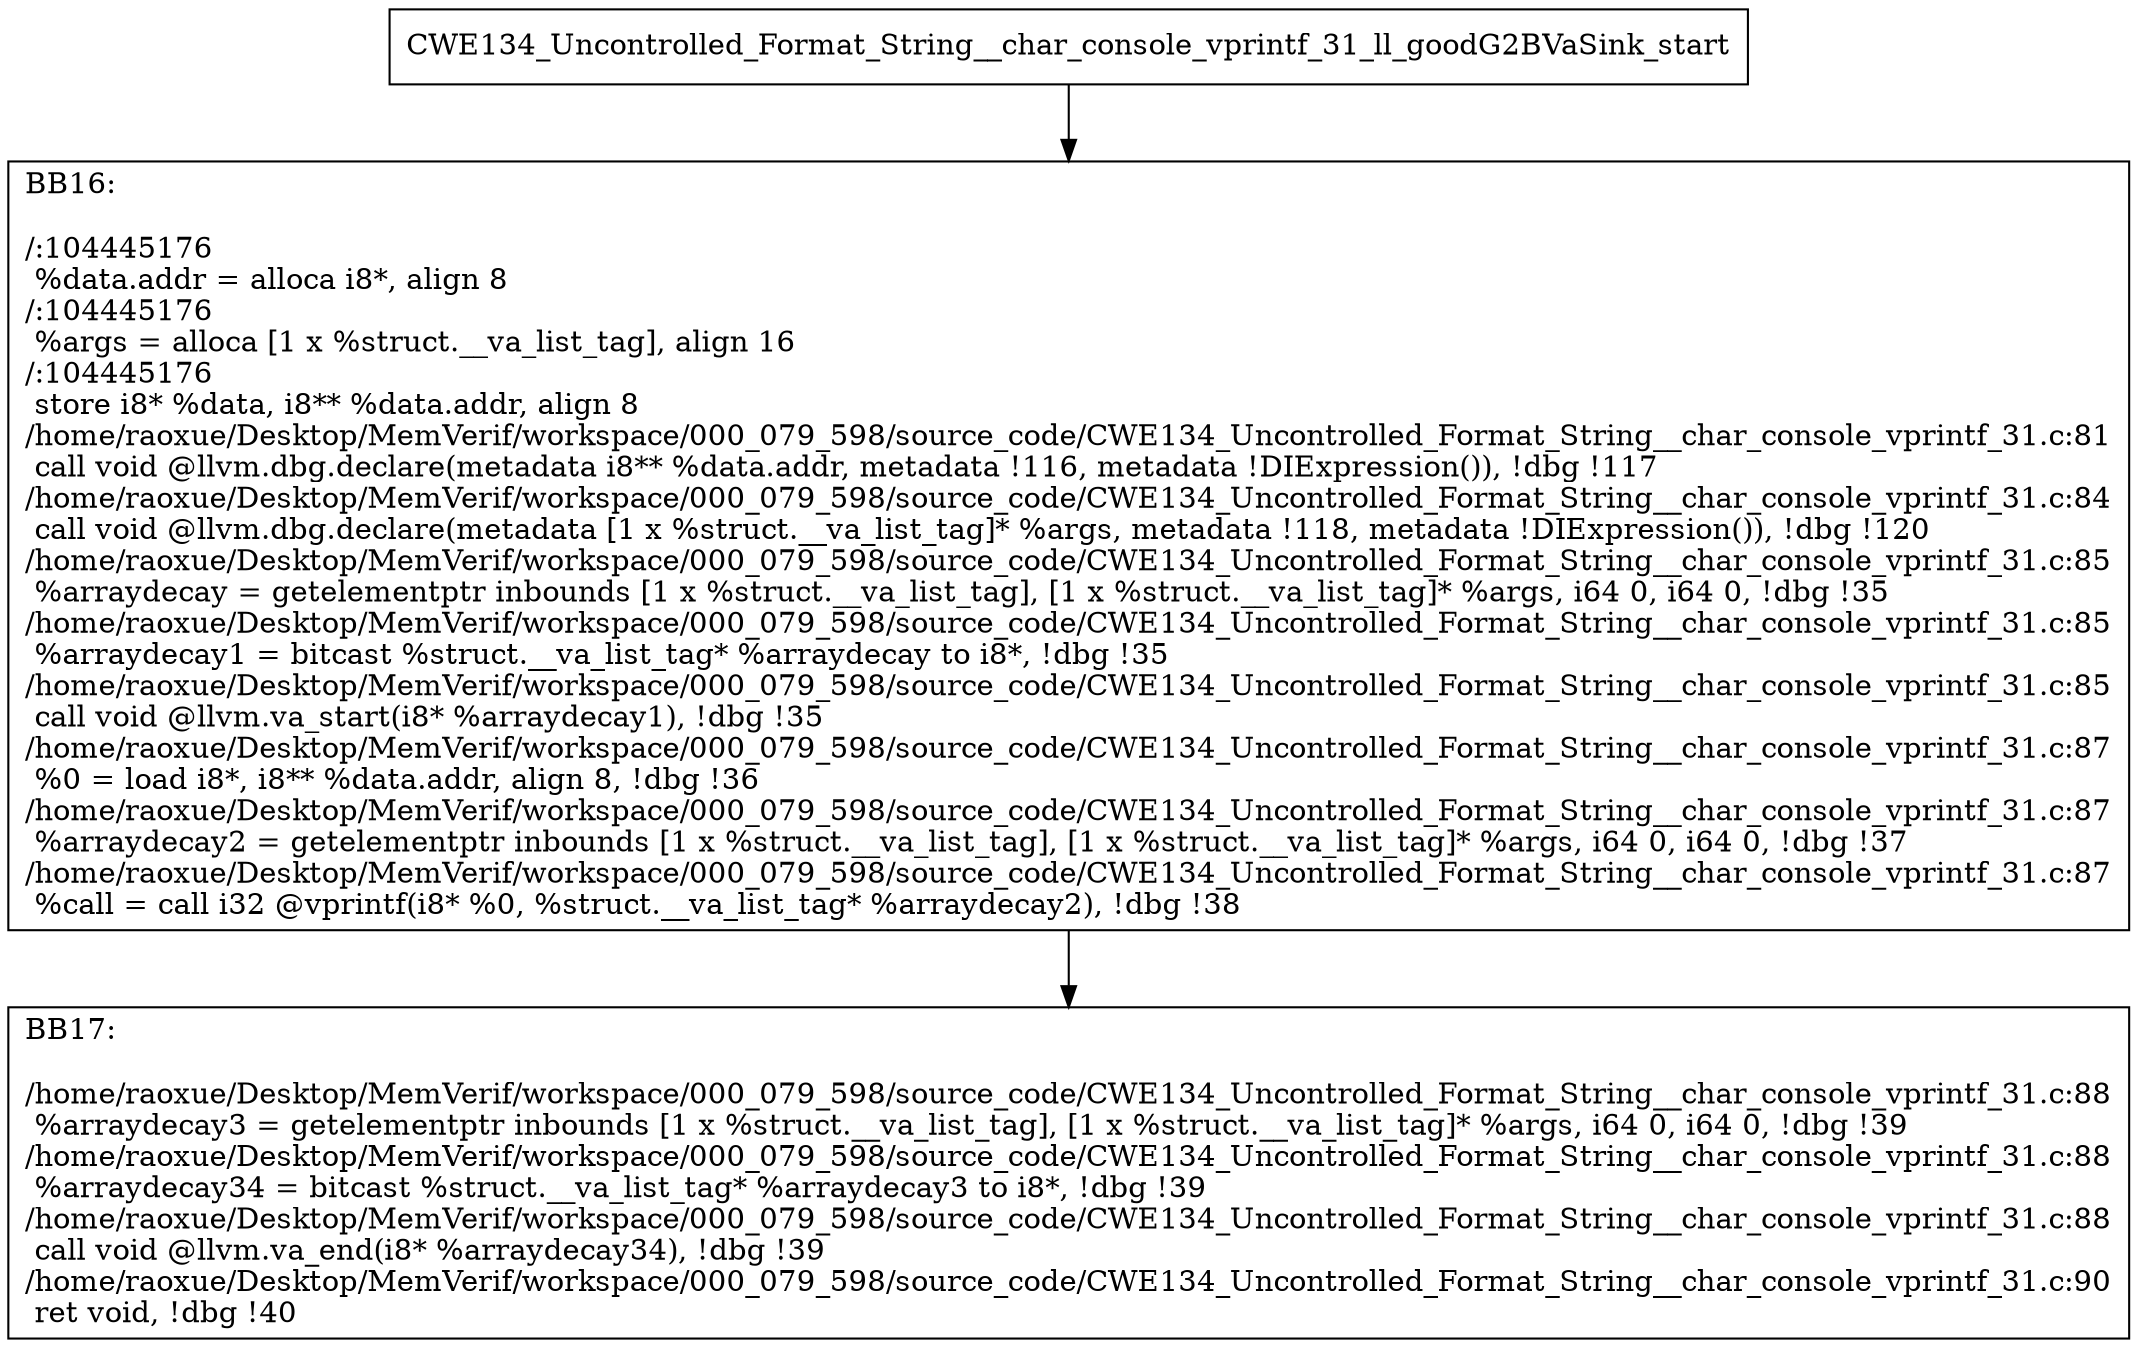 digraph "CFG for'CWE134_Uncontrolled_Format_String__char_console_vprintf_31_ll_goodG2BVaSink' function" {
	BBCWE134_Uncontrolled_Format_String__char_console_vprintf_31_ll_goodG2BVaSink_start[shape=record,label="{CWE134_Uncontrolled_Format_String__char_console_vprintf_31_ll_goodG2BVaSink_start}"];
	BBCWE134_Uncontrolled_Format_String__char_console_vprintf_31_ll_goodG2BVaSink_start-> CWE134_Uncontrolled_Format_String__char_console_vprintf_31_ll_goodG2BVaSinkBB16;
	CWE134_Uncontrolled_Format_String__char_console_vprintf_31_ll_goodG2BVaSinkBB16 [shape=record, label="{BB16:\l\l/:104445176\l
  %data.addr = alloca i8*, align 8\l
/:104445176\l
  %args = alloca [1 x %struct.__va_list_tag], align 16\l
/:104445176\l
  store i8* %data, i8** %data.addr, align 8\l
/home/raoxue/Desktop/MemVerif/workspace/000_079_598/source_code/CWE134_Uncontrolled_Format_String__char_console_vprintf_31.c:81\l
  call void @llvm.dbg.declare(metadata i8** %data.addr, metadata !116, metadata !DIExpression()), !dbg !117\l
/home/raoxue/Desktop/MemVerif/workspace/000_079_598/source_code/CWE134_Uncontrolled_Format_String__char_console_vprintf_31.c:84\l
  call void @llvm.dbg.declare(metadata [1 x %struct.__va_list_tag]* %args, metadata !118, metadata !DIExpression()), !dbg !120\l
/home/raoxue/Desktop/MemVerif/workspace/000_079_598/source_code/CWE134_Uncontrolled_Format_String__char_console_vprintf_31.c:85\l
  %arraydecay = getelementptr inbounds [1 x %struct.__va_list_tag], [1 x %struct.__va_list_tag]* %args, i64 0, i64 0, !dbg !35\l
/home/raoxue/Desktop/MemVerif/workspace/000_079_598/source_code/CWE134_Uncontrolled_Format_String__char_console_vprintf_31.c:85\l
  %arraydecay1 = bitcast %struct.__va_list_tag* %arraydecay to i8*, !dbg !35\l
/home/raoxue/Desktop/MemVerif/workspace/000_079_598/source_code/CWE134_Uncontrolled_Format_String__char_console_vprintf_31.c:85\l
  call void @llvm.va_start(i8* %arraydecay1), !dbg !35\l
/home/raoxue/Desktop/MemVerif/workspace/000_079_598/source_code/CWE134_Uncontrolled_Format_String__char_console_vprintf_31.c:87\l
  %0 = load i8*, i8** %data.addr, align 8, !dbg !36\l
/home/raoxue/Desktop/MemVerif/workspace/000_079_598/source_code/CWE134_Uncontrolled_Format_String__char_console_vprintf_31.c:87\l
  %arraydecay2 = getelementptr inbounds [1 x %struct.__va_list_tag], [1 x %struct.__va_list_tag]* %args, i64 0, i64 0, !dbg !37\l
/home/raoxue/Desktop/MemVerif/workspace/000_079_598/source_code/CWE134_Uncontrolled_Format_String__char_console_vprintf_31.c:87\l
  %call = call i32 @vprintf(i8* %0, %struct.__va_list_tag* %arraydecay2), !dbg !38\l
}"];
	CWE134_Uncontrolled_Format_String__char_console_vprintf_31_ll_goodG2BVaSinkBB16-> CWE134_Uncontrolled_Format_String__char_console_vprintf_31_ll_goodG2BVaSinkBB17;
	CWE134_Uncontrolled_Format_String__char_console_vprintf_31_ll_goodG2BVaSinkBB17 [shape=record, label="{BB17:\l\l/home/raoxue/Desktop/MemVerif/workspace/000_079_598/source_code/CWE134_Uncontrolled_Format_String__char_console_vprintf_31.c:88\l
  %arraydecay3 = getelementptr inbounds [1 x %struct.__va_list_tag], [1 x %struct.__va_list_tag]* %args, i64 0, i64 0, !dbg !39\l
/home/raoxue/Desktop/MemVerif/workspace/000_079_598/source_code/CWE134_Uncontrolled_Format_String__char_console_vprintf_31.c:88\l
  %arraydecay34 = bitcast %struct.__va_list_tag* %arraydecay3 to i8*, !dbg !39\l
/home/raoxue/Desktop/MemVerif/workspace/000_079_598/source_code/CWE134_Uncontrolled_Format_String__char_console_vprintf_31.c:88\l
  call void @llvm.va_end(i8* %arraydecay34), !dbg !39\l
/home/raoxue/Desktop/MemVerif/workspace/000_079_598/source_code/CWE134_Uncontrolled_Format_String__char_console_vprintf_31.c:90\l
  ret void, !dbg !40\l
}"];
}
